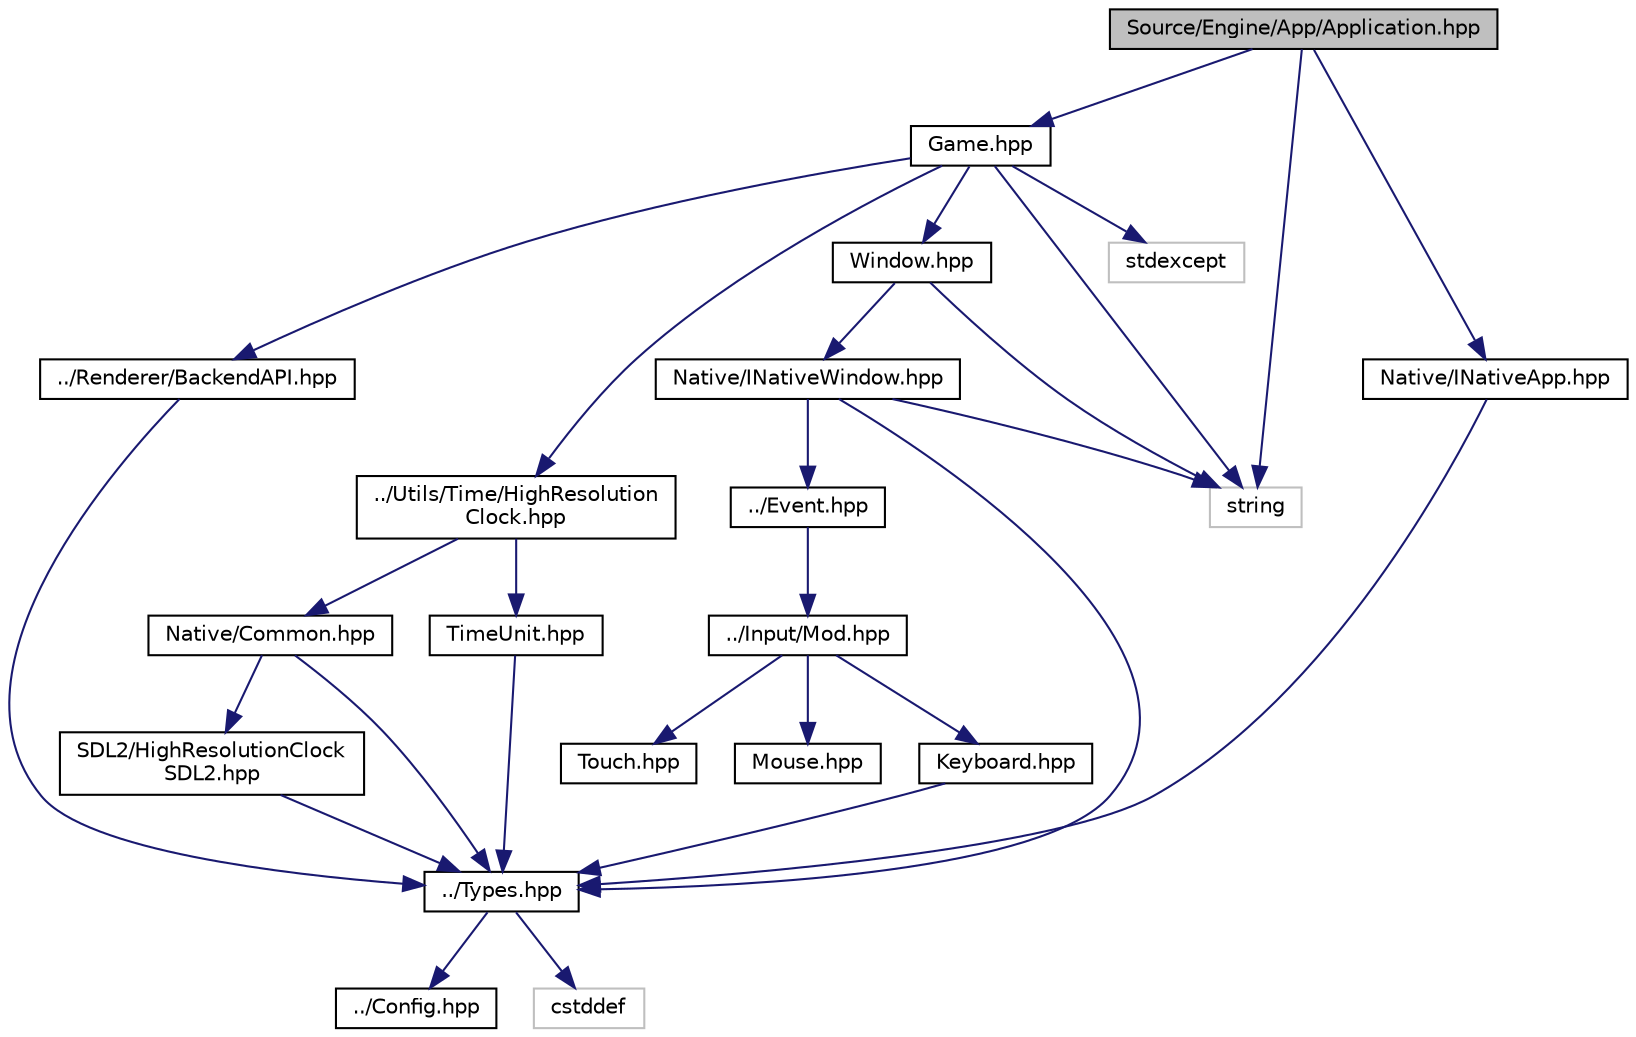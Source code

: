 digraph "Source/Engine/App/Application.hpp"
{
  edge [fontname="Helvetica",fontsize="10",labelfontname="Helvetica",labelfontsize="10"];
  node [fontname="Helvetica",fontsize="10",shape=record];
  Node0 [label="Source/Engine/App/Application.hpp",height=0.2,width=0.4,color="black", fillcolor="grey75", style="filled", fontcolor="black"];
  Node0 -> Node1 [color="midnightblue",fontsize="10",style="solid",fontname="Helvetica"];
  Node1 [label="Game.hpp",height=0.2,width=0.4,color="black", fillcolor="white", style="filled",URL="$Game_8hpp.html"];
  Node1 -> Node2 [color="midnightblue",fontsize="10",style="solid",fontname="Helvetica"];
  Node2 [label="string",height=0.2,width=0.4,color="grey75", fillcolor="white", style="filled"];
  Node1 -> Node3 [color="midnightblue",fontsize="10",style="solid",fontname="Helvetica"];
  Node3 [label="stdexcept",height=0.2,width=0.4,color="grey75", fillcolor="white", style="filled"];
  Node1 -> Node4 [color="midnightblue",fontsize="10",style="solid",fontname="Helvetica"];
  Node4 [label="../Renderer/BackendAPI.hpp",height=0.2,width=0.4,color="black", fillcolor="white", style="filled",URL="$BackendAPI_8hpp.html"];
  Node4 -> Node5 [color="midnightblue",fontsize="10",style="solid",fontname="Helvetica"];
  Node5 [label="../Types.hpp",height=0.2,width=0.4,color="black", fillcolor="white", style="filled",URL="$Types_8hpp.html"];
  Node5 -> Node6 [color="midnightblue",fontsize="10",style="solid",fontname="Helvetica"];
  Node6 [label="../Config.hpp",height=0.2,width=0.4,color="black", fillcolor="white", style="filled",URL="$Config_8hpp.html"];
  Node5 -> Node7 [color="midnightblue",fontsize="10",style="solid",fontname="Helvetica"];
  Node7 [label="cstddef",height=0.2,width=0.4,color="grey75", fillcolor="white", style="filled"];
  Node1 -> Node8 [color="midnightblue",fontsize="10",style="solid",fontname="Helvetica"];
  Node8 [label="../Utils/Time/HighResolution\lClock.hpp",height=0.2,width=0.4,color="black", fillcolor="white", style="filled",URL="$HighResolutionClock_8hpp.html"];
  Node8 -> Node9 [color="midnightblue",fontsize="10",style="solid",fontname="Helvetica"];
  Node9 [label="Native/Common.hpp",height=0.2,width=0.4,color="black", fillcolor="white", style="filled",URL="$Utils_2Time_2Native_2Common_8hpp.html"];
  Node9 -> Node5 [color="midnightblue",fontsize="10",style="solid",fontname="Helvetica"];
  Node9 -> Node10 [color="midnightblue",fontsize="10",style="solid",fontname="Helvetica"];
  Node10 [label="SDL2/HighResolutionClock\lSDL2.hpp",height=0.2,width=0.4,color="black", fillcolor="white", style="filled",URL="$HighResolutionClockSDL2_8hpp.html"];
  Node10 -> Node5 [color="midnightblue",fontsize="10",style="solid",fontname="Helvetica"];
  Node8 -> Node11 [color="midnightblue",fontsize="10",style="solid",fontname="Helvetica"];
  Node11 [label="TimeUnit.hpp",height=0.2,width=0.4,color="black", fillcolor="white", style="filled",URL="$TimeUnit_8hpp.html"];
  Node11 -> Node5 [color="midnightblue",fontsize="10",style="solid",fontname="Helvetica"];
  Node1 -> Node12 [color="midnightblue",fontsize="10",style="solid",fontname="Helvetica"];
  Node12 [label="Window.hpp",height=0.2,width=0.4,color="black", fillcolor="white", style="filled",URL="$Window_8hpp.html"];
  Node12 -> Node2 [color="midnightblue",fontsize="10",style="solid",fontname="Helvetica"];
  Node12 -> Node13 [color="midnightblue",fontsize="10",style="solid",fontname="Helvetica"];
  Node13 [label="Native/INativeWindow.hpp",height=0.2,width=0.4,color="black", fillcolor="white", style="filled",URL="$INativeWindow_8hpp.html"];
  Node13 -> Node5 [color="midnightblue",fontsize="10",style="solid",fontname="Helvetica"];
  Node13 -> Node14 [color="midnightblue",fontsize="10",style="solid",fontname="Helvetica"];
  Node14 [label="../Event.hpp",height=0.2,width=0.4,color="black", fillcolor="white", style="filled",URL="$Event_8hpp.html"];
  Node14 -> Node15 [color="midnightblue",fontsize="10",style="solid",fontname="Helvetica"];
  Node15 [label="../Input/Mod.hpp",height=0.2,width=0.4,color="black", fillcolor="white", style="filled",URL="$Input_2Mod_8hpp.html"];
  Node15 -> Node16 [color="midnightblue",fontsize="10",style="solid",fontname="Helvetica"];
  Node16 [label="Mouse.hpp",height=0.2,width=0.4,color="black", fillcolor="white", style="filled",URL="$Mouse_8hpp.html"];
  Node15 -> Node17 [color="midnightblue",fontsize="10",style="solid",fontname="Helvetica"];
  Node17 [label="Keyboard.hpp",height=0.2,width=0.4,color="black", fillcolor="white", style="filled",URL="$Keyboard_8hpp.html"];
  Node17 -> Node5 [color="midnightblue",fontsize="10",style="solid",fontname="Helvetica"];
  Node15 -> Node18 [color="midnightblue",fontsize="10",style="solid",fontname="Helvetica"];
  Node18 [label="Touch.hpp",height=0.2,width=0.4,color="black", fillcolor="white", style="filled",URL="$Touch_8hpp.html"];
  Node13 -> Node2 [color="midnightblue",fontsize="10",style="solid",fontname="Helvetica"];
  Node0 -> Node19 [color="midnightblue",fontsize="10",style="solid",fontname="Helvetica"];
  Node19 [label="Native/INativeApp.hpp",height=0.2,width=0.4,color="black", fillcolor="white", style="filled",URL="$INativeApp_8hpp.html"];
  Node19 -> Node5 [color="midnightblue",fontsize="10",style="solid",fontname="Helvetica"];
  Node0 -> Node2 [color="midnightblue",fontsize="10",style="solid",fontname="Helvetica"];
}
